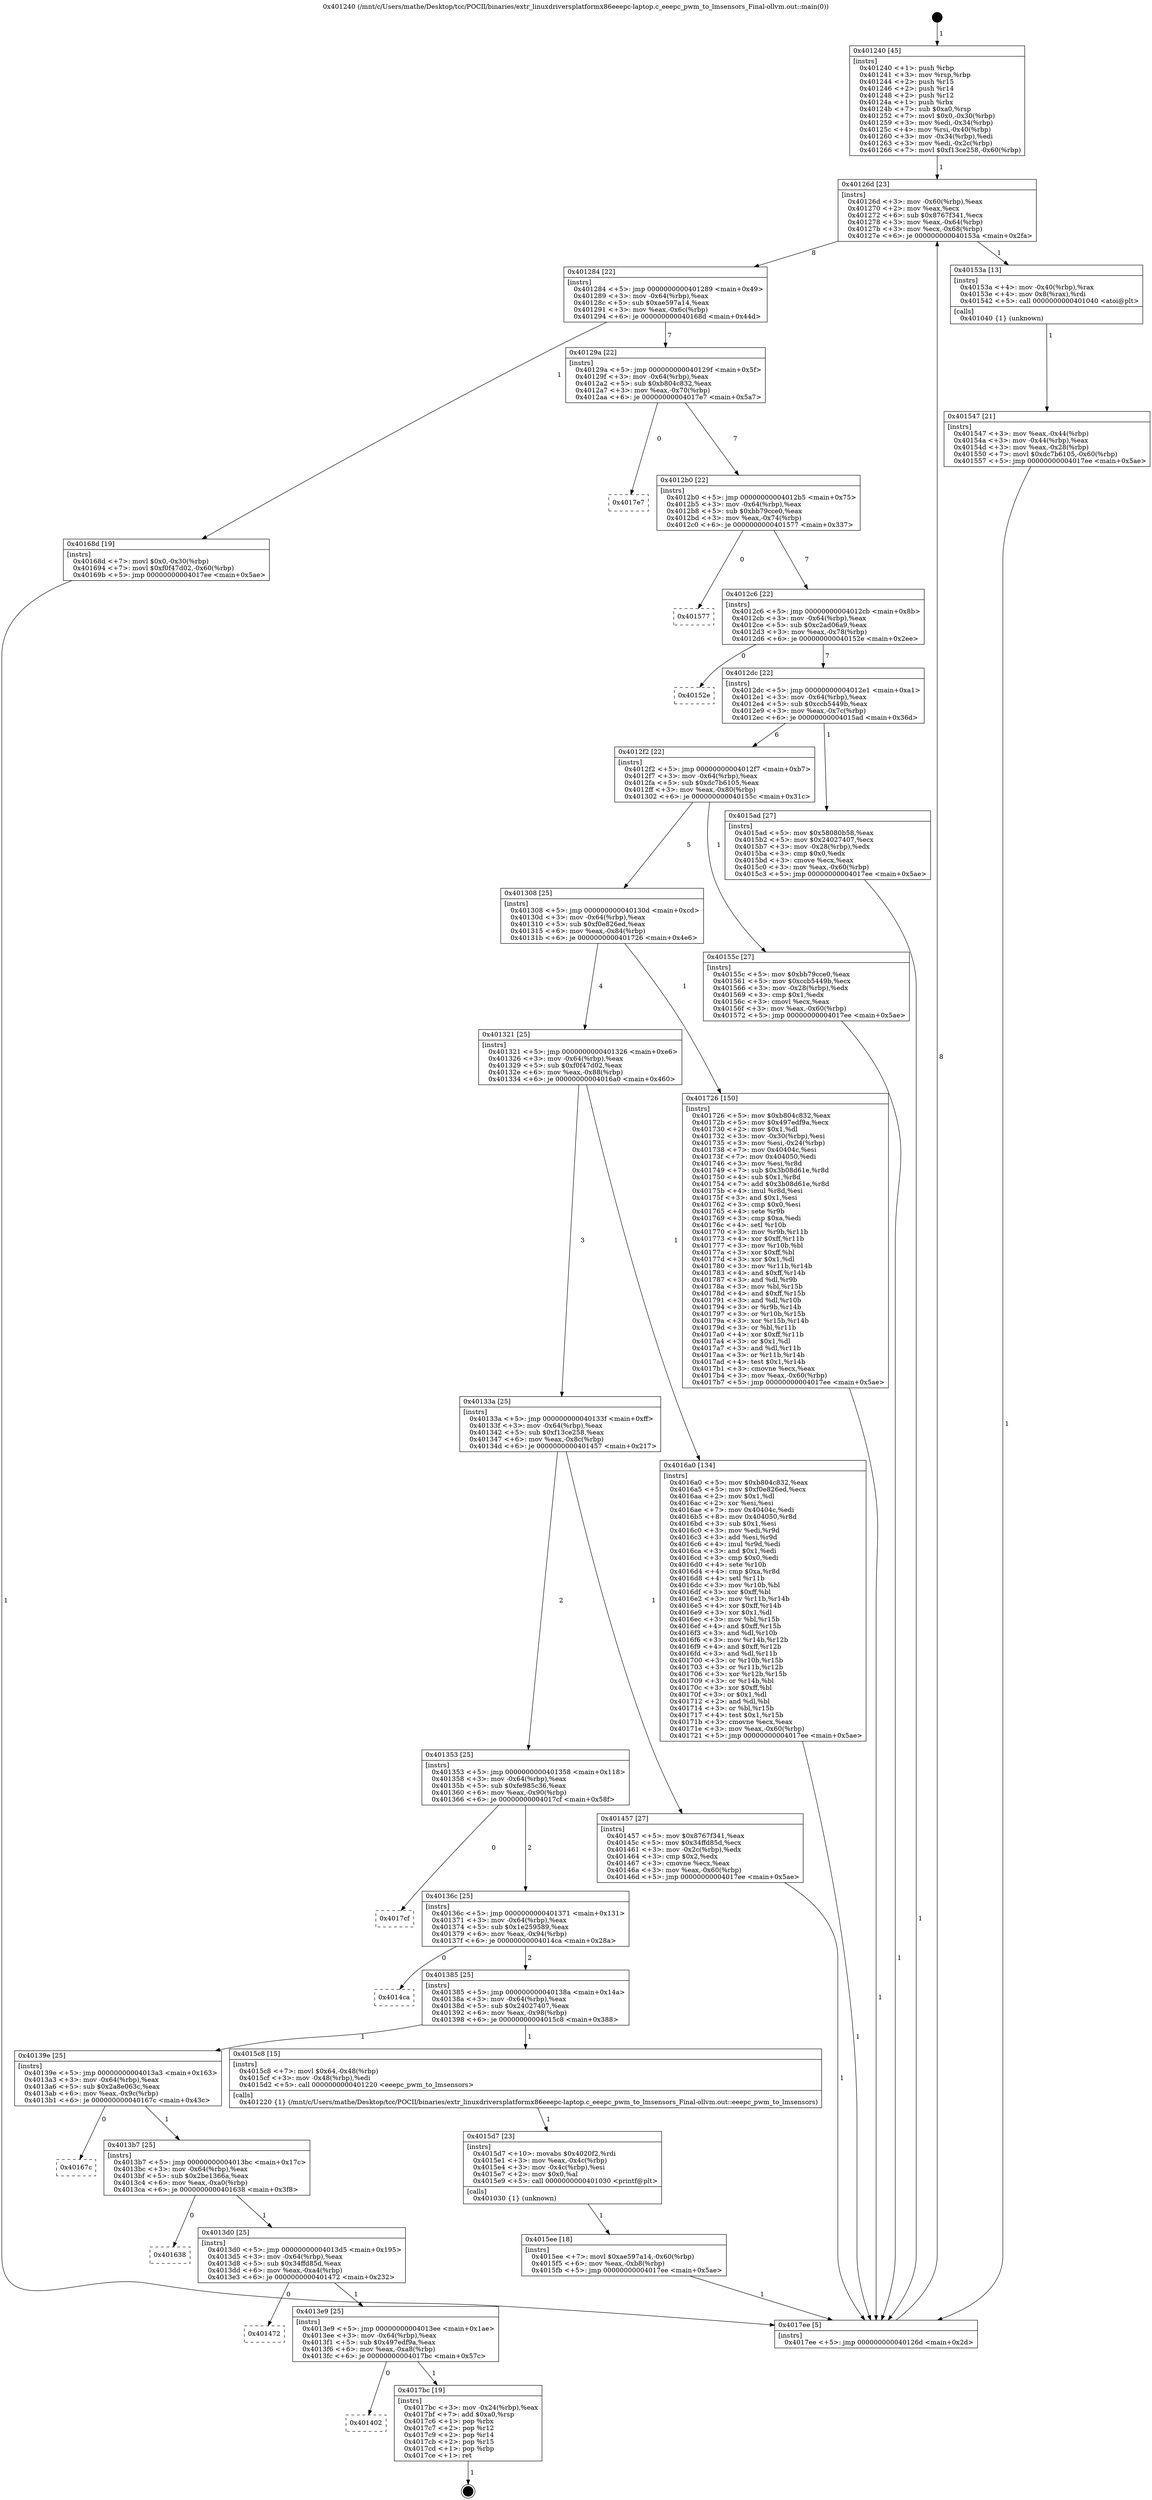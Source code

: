 digraph "0x401240" {
  label = "0x401240 (/mnt/c/Users/mathe/Desktop/tcc/POCII/binaries/extr_linuxdriversplatformx86eeepc-laptop.c_eeepc_pwm_to_lmsensors_Final-ollvm.out::main(0))"
  labelloc = "t"
  node[shape=record]

  Entry [label="",width=0.3,height=0.3,shape=circle,fillcolor=black,style=filled]
  "0x40126d" [label="{
     0x40126d [23]\l
     | [instrs]\l
     &nbsp;&nbsp;0x40126d \<+3\>: mov -0x60(%rbp),%eax\l
     &nbsp;&nbsp;0x401270 \<+2\>: mov %eax,%ecx\l
     &nbsp;&nbsp;0x401272 \<+6\>: sub $0x8767f341,%ecx\l
     &nbsp;&nbsp;0x401278 \<+3\>: mov %eax,-0x64(%rbp)\l
     &nbsp;&nbsp;0x40127b \<+3\>: mov %ecx,-0x68(%rbp)\l
     &nbsp;&nbsp;0x40127e \<+6\>: je 000000000040153a \<main+0x2fa\>\l
  }"]
  "0x40153a" [label="{
     0x40153a [13]\l
     | [instrs]\l
     &nbsp;&nbsp;0x40153a \<+4\>: mov -0x40(%rbp),%rax\l
     &nbsp;&nbsp;0x40153e \<+4\>: mov 0x8(%rax),%rdi\l
     &nbsp;&nbsp;0x401542 \<+5\>: call 0000000000401040 \<atoi@plt\>\l
     | [calls]\l
     &nbsp;&nbsp;0x401040 \{1\} (unknown)\l
  }"]
  "0x401284" [label="{
     0x401284 [22]\l
     | [instrs]\l
     &nbsp;&nbsp;0x401284 \<+5\>: jmp 0000000000401289 \<main+0x49\>\l
     &nbsp;&nbsp;0x401289 \<+3\>: mov -0x64(%rbp),%eax\l
     &nbsp;&nbsp;0x40128c \<+5\>: sub $0xae597a14,%eax\l
     &nbsp;&nbsp;0x401291 \<+3\>: mov %eax,-0x6c(%rbp)\l
     &nbsp;&nbsp;0x401294 \<+6\>: je 000000000040168d \<main+0x44d\>\l
  }"]
  Exit [label="",width=0.3,height=0.3,shape=circle,fillcolor=black,style=filled,peripheries=2]
  "0x40168d" [label="{
     0x40168d [19]\l
     | [instrs]\l
     &nbsp;&nbsp;0x40168d \<+7\>: movl $0x0,-0x30(%rbp)\l
     &nbsp;&nbsp;0x401694 \<+7\>: movl $0xf0f47d02,-0x60(%rbp)\l
     &nbsp;&nbsp;0x40169b \<+5\>: jmp 00000000004017ee \<main+0x5ae\>\l
  }"]
  "0x40129a" [label="{
     0x40129a [22]\l
     | [instrs]\l
     &nbsp;&nbsp;0x40129a \<+5\>: jmp 000000000040129f \<main+0x5f\>\l
     &nbsp;&nbsp;0x40129f \<+3\>: mov -0x64(%rbp),%eax\l
     &nbsp;&nbsp;0x4012a2 \<+5\>: sub $0xb804c832,%eax\l
     &nbsp;&nbsp;0x4012a7 \<+3\>: mov %eax,-0x70(%rbp)\l
     &nbsp;&nbsp;0x4012aa \<+6\>: je 00000000004017e7 \<main+0x5a7\>\l
  }"]
  "0x401402" [label="{
     0x401402\l
  }", style=dashed]
  "0x4017e7" [label="{
     0x4017e7\l
  }", style=dashed]
  "0x4012b0" [label="{
     0x4012b0 [22]\l
     | [instrs]\l
     &nbsp;&nbsp;0x4012b0 \<+5\>: jmp 00000000004012b5 \<main+0x75\>\l
     &nbsp;&nbsp;0x4012b5 \<+3\>: mov -0x64(%rbp),%eax\l
     &nbsp;&nbsp;0x4012b8 \<+5\>: sub $0xbb79cce0,%eax\l
     &nbsp;&nbsp;0x4012bd \<+3\>: mov %eax,-0x74(%rbp)\l
     &nbsp;&nbsp;0x4012c0 \<+6\>: je 0000000000401577 \<main+0x337\>\l
  }"]
  "0x4017bc" [label="{
     0x4017bc [19]\l
     | [instrs]\l
     &nbsp;&nbsp;0x4017bc \<+3\>: mov -0x24(%rbp),%eax\l
     &nbsp;&nbsp;0x4017bf \<+7\>: add $0xa0,%rsp\l
     &nbsp;&nbsp;0x4017c6 \<+1\>: pop %rbx\l
     &nbsp;&nbsp;0x4017c7 \<+2\>: pop %r12\l
     &nbsp;&nbsp;0x4017c9 \<+2\>: pop %r14\l
     &nbsp;&nbsp;0x4017cb \<+2\>: pop %r15\l
     &nbsp;&nbsp;0x4017cd \<+1\>: pop %rbp\l
     &nbsp;&nbsp;0x4017ce \<+1\>: ret\l
  }"]
  "0x401577" [label="{
     0x401577\l
  }", style=dashed]
  "0x4012c6" [label="{
     0x4012c6 [22]\l
     | [instrs]\l
     &nbsp;&nbsp;0x4012c6 \<+5\>: jmp 00000000004012cb \<main+0x8b\>\l
     &nbsp;&nbsp;0x4012cb \<+3\>: mov -0x64(%rbp),%eax\l
     &nbsp;&nbsp;0x4012ce \<+5\>: sub $0xc2ad06a9,%eax\l
     &nbsp;&nbsp;0x4012d3 \<+3\>: mov %eax,-0x78(%rbp)\l
     &nbsp;&nbsp;0x4012d6 \<+6\>: je 000000000040152e \<main+0x2ee\>\l
  }"]
  "0x4013e9" [label="{
     0x4013e9 [25]\l
     | [instrs]\l
     &nbsp;&nbsp;0x4013e9 \<+5\>: jmp 00000000004013ee \<main+0x1ae\>\l
     &nbsp;&nbsp;0x4013ee \<+3\>: mov -0x64(%rbp),%eax\l
     &nbsp;&nbsp;0x4013f1 \<+5\>: sub $0x497edf9a,%eax\l
     &nbsp;&nbsp;0x4013f6 \<+6\>: mov %eax,-0xa8(%rbp)\l
     &nbsp;&nbsp;0x4013fc \<+6\>: je 00000000004017bc \<main+0x57c\>\l
  }"]
  "0x40152e" [label="{
     0x40152e\l
  }", style=dashed]
  "0x4012dc" [label="{
     0x4012dc [22]\l
     | [instrs]\l
     &nbsp;&nbsp;0x4012dc \<+5\>: jmp 00000000004012e1 \<main+0xa1\>\l
     &nbsp;&nbsp;0x4012e1 \<+3\>: mov -0x64(%rbp),%eax\l
     &nbsp;&nbsp;0x4012e4 \<+5\>: sub $0xccb5449b,%eax\l
     &nbsp;&nbsp;0x4012e9 \<+3\>: mov %eax,-0x7c(%rbp)\l
     &nbsp;&nbsp;0x4012ec \<+6\>: je 00000000004015ad \<main+0x36d\>\l
  }"]
  "0x401472" [label="{
     0x401472\l
  }", style=dashed]
  "0x4015ad" [label="{
     0x4015ad [27]\l
     | [instrs]\l
     &nbsp;&nbsp;0x4015ad \<+5\>: mov $0x58080b58,%eax\l
     &nbsp;&nbsp;0x4015b2 \<+5\>: mov $0x24027407,%ecx\l
     &nbsp;&nbsp;0x4015b7 \<+3\>: mov -0x28(%rbp),%edx\l
     &nbsp;&nbsp;0x4015ba \<+3\>: cmp $0x0,%edx\l
     &nbsp;&nbsp;0x4015bd \<+3\>: cmove %ecx,%eax\l
     &nbsp;&nbsp;0x4015c0 \<+3\>: mov %eax,-0x60(%rbp)\l
     &nbsp;&nbsp;0x4015c3 \<+5\>: jmp 00000000004017ee \<main+0x5ae\>\l
  }"]
  "0x4012f2" [label="{
     0x4012f2 [22]\l
     | [instrs]\l
     &nbsp;&nbsp;0x4012f2 \<+5\>: jmp 00000000004012f7 \<main+0xb7\>\l
     &nbsp;&nbsp;0x4012f7 \<+3\>: mov -0x64(%rbp),%eax\l
     &nbsp;&nbsp;0x4012fa \<+5\>: sub $0xdc7b6105,%eax\l
     &nbsp;&nbsp;0x4012ff \<+3\>: mov %eax,-0x80(%rbp)\l
     &nbsp;&nbsp;0x401302 \<+6\>: je 000000000040155c \<main+0x31c\>\l
  }"]
  "0x4013d0" [label="{
     0x4013d0 [25]\l
     | [instrs]\l
     &nbsp;&nbsp;0x4013d0 \<+5\>: jmp 00000000004013d5 \<main+0x195\>\l
     &nbsp;&nbsp;0x4013d5 \<+3\>: mov -0x64(%rbp),%eax\l
     &nbsp;&nbsp;0x4013d8 \<+5\>: sub $0x34ffd85d,%eax\l
     &nbsp;&nbsp;0x4013dd \<+6\>: mov %eax,-0xa4(%rbp)\l
     &nbsp;&nbsp;0x4013e3 \<+6\>: je 0000000000401472 \<main+0x232\>\l
  }"]
  "0x40155c" [label="{
     0x40155c [27]\l
     | [instrs]\l
     &nbsp;&nbsp;0x40155c \<+5\>: mov $0xbb79cce0,%eax\l
     &nbsp;&nbsp;0x401561 \<+5\>: mov $0xccb5449b,%ecx\l
     &nbsp;&nbsp;0x401566 \<+3\>: mov -0x28(%rbp),%edx\l
     &nbsp;&nbsp;0x401569 \<+3\>: cmp $0x1,%edx\l
     &nbsp;&nbsp;0x40156c \<+3\>: cmovl %ecx,%eax\l
     &nbsp;&nbsp;0x40156f \<+3\>: mov %eax,-0x60(%rbp)\l
     &nbsp;&nbsp;0x401572 \<+5\>: jmp 00000000004017ee \<main+0x5ae\>\l
  }"]
  "0x401308" [label="{
     0x401308 [25]\l
     | [instrs]\l
     &nbsp;&nbsp;0x401308 \<+5\>: jmp 000000000040130d \<main+0xcd\>\l
     &nbsp;&nbsp;0x40130d \<+3\>: mov -0x64(%rbp),%eax\l
     &nbsp;&nbsp;0x401310 \<+5\>: sub $0xf0e826ed,%eax\l
     &nbsp;&nbsp;0x401315 \<+6\>: mov %eax,-0x84(%rbp)\l
     &nbsp;&nbsp;0x40131b \<+6\>: je 0000000000401726 \<main+0x4e6\>\l
  }"]
  "0x401638" [label="{
     0x401638\l
  }", style=dashed]
  "0x401726" [label="{
     0x401726 [150]\l
     | [instrs]\l
     &nbsp;&nbsp;0x401726 \<+5\>: mov $0xb804c832,%eax\l
     &nbsp;&nbsp;0x40172b \<+5\>: mov $0x497edf9a,%ecx\l
     &nbsp;&nbsp;0x401730 \<+2\>: mov $0x1,%dl\l
     &nbsp;&nbsp;0x401732 \<+3\>: mov -0x30(%rbp),%esi\l
     &nbsp;&nbsp;0x401735 \<+3\>: mov %esi,-0x24(%rbp)\l
     &nbsp;&nbsp;0x401738 \<+7\>: mov 0x40404c,%esi\l
     &nbsp;&nbsp;0x40173f \<+7\>: mov 0x404050,%edi\l
     &nbsp;&nbsp;0x401746 \<+3\>: mov %esi,%r8d\l
     &nbsp;&nbsp;0x401749 \<+7\>: sub $0x3b08d61e,%r8d\l
     &nbsp;&nbsp;0x401750 \<+4\>: sub $0x1,%r8d\l
     &nbsp;&nbsp;0x401754 \<+7\>: add $0x3b08d61e,%r8d\l
     &nbsp;&nbsp;0x40175b \<+4\>: imul %r8d,%esi\l
     &nbsp;&nbsp;0x40175f \<+3\>: and $0x1,%esi\l
     &nbsp;&nbsp;0x401762 \<+3\>: cmp $0x0,%esi\l
     &nbsp;&nbsp;0x401765 \<+4\>: sete %r9b\l
     &nbsp;&nbsp;0x401769 \<+3\>: cmp $0xa,%edi\l
     &nbsp;&nbsp;0x40176c \<+4\>: setl %r10b\l
     &nbsp;&nbsp;0x401770 \<+3\>: mov %r9b,%r11b\l
     &nbsp;&nbsp;0x401773 \<+4\>: xor $0xff,%r11b\l
     &nbsp;&nbsp;0x401777 \<+3\>: mov %r10b,%bl\l
     &nbsp;&nbsp;0x40177a \<+3\>: xor $0xff,%bl\l
     &nbsp;&nbsp;0x40177d \<+3\>: xor $0x1,%dl\l
     &nbsp;&nbsp;0x401780 \<+3\>: mov %r11b,%r14b\l
     &nbsp;&nbsp;0x401783 \<+4\>: and $0xff,%r14b\l
     &nbsp;&nbsp;0x401787 \<+3\>: and %dl,%r9b\l
     &nbsp;&nbsp;0x40178a \<+3\>: mov %bl,%r15b\l
     &nbsp;&nbsp;0x40178d \<+4\>: and $0xff,%r15b\l
     &nbsp;&nbsp;0x401791 \<+3\>: and %dl,%r10b\l
     &nbsp;&nbsp;0x401794 \<+3\>: or %r9b,%r14b\l
     &nbsp;&nbsp;0x401797 \<+3\>: or %r10b,%r15b\l
     &nbsp;&nbsp;0x40179a \<+3\>: xor %r15b,%r14b\l
     &nbsp;&nbsp;0x40179d \<+3\>: or %bl,%r11b\l
     &nbsp;&nbsp;0x4017a0 \<+4\>: xor $0xff,%r11b\l
     &nbsp;&nbsp;0x4017a4 \<+3\>: or $0x1,%dl\l
     &nbsp;&nbsp;0x4017a7 \<+3\>: and %dl,%r11b\l
     &nbsp;&nbsp;0x4017aa \<+3\>: or %r11b,%r14b\l
     &nbsp;&nbsp;0x4017ad \<+4\>: test $0x1,%r14b\l
     &nbsp;&nbsp;0x4017b1 \<+3\>: cmovne %ecx,%eax\l
     &nbsp;&nbsp;0x4017b4 \<+3\>: mov %eax,-0x60(%rbp)\l
     &nbsp;&nbsp;0x4017b7 \<+5\>: jmp 00000000004017ee \<main+0x5ae\>\l
  }"]
  "0x401321" [label="{
     0x401321 [25]\l
     | [instrs]\l
     &nbsp;&nbsp;0x401321 \<+5\>: jmp 0000000000401326 \<main+0xe6\>\l
     &nbsp;&nbsp;0x401326 \<+3\>: mov -0x64(%rbp),%eax\l
     &nbsp;&nbsp;0x401329 \<+5\>: sub $0xf0f47d02,%eax\l
     &nbsp;&nbsp;0x40132e \<+6\>: mov %eax,-0x88(%rbp)\l
     &nbsp;&nbsp;0x401334 \<+6\>: je 00000000004016a0 \<main+0x460\>\l
  }"]
  "0x4013b7" [label="{
     0x4013b7 [25]\l
     | [instrs]\l
     &nbsp;&nbsp;0x4013b7 \<+5\>: jmp 00000000004013bc \<main+0x17c\>\l
     &nbsp;&nbsp;0x4013bc \<+3\>: mov -0x64(%rbp),%eax\l
     &nbsp;&nbsp;0x4013bf \<+5\>: sub $0x2be1366a,%eax\l
     &nbsp;&nbsp;0x4013c4 \<+6\>: mov %eax,-0xa0(%rbp)\l
     &nbsp;&nbsp;0x4013ca \<+6\>: je 0000000000401638 \<main+0x3f8\>\l
  }"]
  "0x4016a0" [label="{
     0x4016a0 [134]\l
     | [instrs]\l
     &nbsp;&nbsp;0x4016a0 \<+5\>: mov $0xb804c832,%eax\l
     &nbsp;&nbsp;0x4016a5 \<+5\>: mov $0xf0e826ed,%ecx\l
     &nbsp;&nbsp;0x4016aa \<+2\>: mov $0x1,%dl\l
     &nbsp;&nbsp;0x4016ac \<+2\>: xor %esi,%esi\l
     &nbsp;&nbsp;0x4016ae \<+7\>: mov 0x40404c,%edi\l
     &nbsp;&nbsp;0x4016b5 \<+8\>: mov 0x404050,%r8d\l
     &nbsp;&nbsp;0x4016bd \<+3\>: sub $0x1,%esi\l
     &nbsp;&nbsp;0x4016c0 \<+3\>: mov %edi,%r9d\l
     &nbsp;&nbsp;0x4016c3 \<+3\>: add %esi,%r9d\l
     &nbsp;&nbsp;0x4016c6 \<+4\>: imul %r9d,%edi\l
     &nbsp;&nbsp;0x4016ca \<+3\>: and $0x1,%edi\l
     &nbsp;&nbsp;0x4016cd \<+3\>: cmp $0x0,%edi\l
     &nbsp;&nbsp;0x4016d0 \<+4\>: sete %r10b\l
     &nbsp;&nbsp;0x4016d4 \<+4\>: cmp $0xa,%r8d\l
     &nbsp;&nbsp;0x4016d8 \<+4\>: setl %r11b\l
     &nbsp;&nbsp;0x4016dc \<+3\>: mov %r10b,%bl\l
     &nbsp;&nbsp;0x4016df \<+3\>: xor $0xff,%bl\l
     &nbsp;&nbsp;0x4016e2 \<+3\>: mov %r11b,%r14b\l
     &nbsp;&nbsp;0x4016e5 \<+4\>: xor $0xff,%r14b\l
     &nbsp;&nbsp;0x4016e9 \<+3\>: xor $0x1,%dl\l
     &nbsp;&nbsp;0x4016ec \<+3\>: mov %bl,%r15b\l
     &nbsp;&nbsp;0x4016ef \<+4\>: and $0xff,%r15b\l
     &nbsp;&nbsp;0x4016f3 \<+3\>: and %dl,%r10b\l
     &nbsp;&nbsp;0x4016f6 \<+3\>: mov %r14b,%r12b\l
     &nbsp;&nbsp;0x4016f9 \<+4\>: and $0xff,%r12b\l
     &nbsp;&nbsp;0x4016fd \<+3\>: and %dl,%r11b\l
     &nbsp;&nbsp;0x401700 \<+3\>: or %r10b,%r15b\l
     &nbsp;&nbsp;0x401703 \<+3\>: or %r11b,%r12b\l
     &nbsp;&nbsp;0x401706 \<+3\>: xor %r12b,%r15b\l
     &nbsp;&nbsp;0x401709 \<+3\>: or %r14b,%bl\l
     &nbsp;&nbsp;0x40170c \<+3\>: xor $0xff,%bl\l
     &nbsp;&nbsp;0x40170f \<+3\>: or $0x1,%dl\l
     &nbsp;&nbsp;0x401712 \<+2\>: and %dl,%bl\l
     &nbsp;&nbsp;0x401714 \<+3\>: or %bl,%r15b\l
     &nbsp;&nbsp;0x401717 \<+4\>: test $0x1,%r15b\l
     &nbsp;&nbsp;0x40171b \<+3\>: cmovne %ecx,%eax\l
     &nbsp;&nbsp;0x40171e \<+3\>: mov %eax,-0x60(%rbp)\l
     &nbsp;&nbsp;0x401721 \<+5\>: jmp 00000000004017ee \<main+0x5ae\>\l
  }"]
  "0x40133a" [label="{
     0x40133a [25]\l
     | [instrs]\l
     &nbsp;&nbsp;0x40133a \<+5\>: jmp 000000000040133f \<main+0xff\>\l
     &nbsp;&nbsp;0x40133f \<+3\>: mov -0x64(%rbp),%eax\l
     &nbsp;&nbsp;0x401342 \<+5\>: sub $0xf13ce258,%eax\l
     &nbsp;&nbsp;0x401347 \<+6\>: mov %eax,-0x8c(%rbp)\l
     &nbsp;&nbsp;0x40134d \<+6\>: je 0000000000401457 \<main+0x217\>\l
  }"]
  "0x40167c" [label="{
     0x40167c\l
  }", style=dashed]
  "0x401457" [label="{
     0x401457 [27]\l
     | [instrs]\l
     &nbsp;&nbsp;0x401457 \<+5\>: mov $0x8767f341,%eax\l
     &nbsp;&nbsp;0x40145c \<+5\>: mov $0x34ffd85d,%ecx\l
     &nbsp;&nbsp;0x401461 \<+3\>: mov -0x2c(%rbp),%edx\l
     &nbsp;&nbsp;0x401464 \<+3\>: cmp $0x2,%edx\l
     &nbsp;&nbsp;0x401467 \<+3\>: cmovne %ecx,%eax\l
     &nbsp;&nbsp;0x40146a \<+3\>: mov %eax,-0x60(%rbp)\l
     &nbsp;&nbsp;0x40146d \<+5\>: jmp 00000000004017ee \<main+0x5ae\>\l
  }"]
  "0x401353" [label="{
     0x401353 [25]\l
     | [instrs]\l
     &nbsp;&nbsp;0x401353 \<+5\>: jmp 0000000000401358 \<main+0x118\>\l
     &nbsp;&nbsp;0x401358 \<+3\>: mov -0x64(%rbp),%eax\l
     &nbsp;&nbsp;0x40135b \<+5\>: sub $0xfe985c36,%eax\l
     &nbsp;&nbsp;0x401360 \<+6\>: mov %eax,-0x90(%rbp)\l
     &nbsp;&nbsp;0x401366 \<+6\>: je 00000000004017cf \<main+0x58f\>\l
  }"]
  "0x4017ee" [label="{
     0x4017ee [5]\l
     | [instrs]\l
     &nbsp;&nbsp;0x4017ee \<+5\>: jmp 000000000040126d \<main+0x2d\>\l
  }"]
  "0x401240" [label="{
     0x401240 [45]\l
     | [instrs]\l
     &nbsp;&nbsp;0x401240 \<+1\>: push %rbp\l
     &nbsp;&nbsp;0x401241 \<+3\>: mov %rsp,%rbp\l
     &nbsp;&nbsp;0x401244 \<+2\>: push %r15\l
     &nbsp;&nbsp;0x401246 \<+2\>: push %r14\l
     &nbsp;&nbsp;0x401248 \<+2\>: push %r12\l
     &nbsp;&nbsp;0x40124a \<+1\>: push %rbx\l
     &nbsp;&nbsp;0x40124b \<+7\>: sub $0xa0,%rsp\l
     &nbsp;&nbsp;0x401252 \<+7\>: movl $0x0,-0x30(%rbp)\l
     &nbsp;&nbsp;0x401259 \<+3\>: mov %edi,-0x34(%rbp)\l
     &nbsp;&nbsp;0x40125c \<+4\>: mov %rsi,-0x40(%rbp)\l
     &nbsp;&nbsp;0x401260 \<+3\>: mov -0x34(%rbp),%edi\l
     &nbsp;&nbsp;0x401263 \<+3\>: mov %edi,-0x2c(%rbp)\l
     &nbsp;&nbsp;0x401266 \<+7\>: movl $0xf13ce258,-0x60(%rbp)\l
  }"]
  "0x401547" [label="{
     0x401547 [21]\l
     | [instrs]\l
     &nbsp;&nbsp;0x401547 \<+3\>: mov %eax,-0x44(%rbp)\l
     &nbsp;&nbsp;0x40154a \<+3\>: mov -0x44(%rbp),%eax\l
     &nbsp;&nbsp;0x40154d \<+3\>: mov %eax,-0x28(%rbp)\l
     &nbsp;&nbsp;0x401550 \<+7\>: movl $0xdc7b6105,-0x60(%rbp)\l
     &nbsp;&nbsp;0x401557 \<+5\>: jmp 00000000004017ee \<main+0x5ae\>\l
  }"]
  "0x4015ee" [label="{
     0x4015ee [18]\l
     | [instrs]\l
     &nbsp;&nbsp;0x4015ee \<+7\>: movl $0xae597a14,-0x60(%rbp)\l
     &nbsp;&nbsp;0x4015f5 \<+6\>: mov %eax,-0xb8(%rbp)\l
     &nbsp;&nbsp;0x4015fb \<+5\>: jmp 00000000004017ee \<main+0x5ae\>\l
  }"]
  "0x4017cf" [label="{
     0x4017cf\l
  }", style=dashed]
  "0x40136c" [label="{
     0x40136c [25]\l
     | [instrs]\l
     &nbsp;&nbsp;0x40136c \<+5\>: jmp 0000000000401371 \<main+0x131\>\l
     &nbsp;&nbsp;0x401371 \<+3\>: mov -0x64(%rbp),%eax\l
     &nbsp;&nbsp;0x401374 \<+5\>: sub $0x1e259589,%eax\l
     &nbsp;&nbsp;0x401379 \<+6\>: mov %eax,-0x94(%rbp)\l
     &nbsp;&nbsp;0x40137f \<+6\>: je 00000000004014ca \<main+0x28a\>\l
  }"]
  "0x4015d7" [label="{
     0x4015d7 [23]\l
     | [instrs]\l
     &nbsp;&nbsp;0x4015d7 \<+10\>: movabs $0x4020f2,%rdi\l
     &nbsp;&nbsp;0x4015e1 \<+3\>: mov %eax,-0x4c(%rbp)\l
     &nbsp;&nbsp;0x4015e4 \<+3\>: mov -0x4c(%rbp),%esi\l
     &nbsp;&nbsp;0x4015e7 \<+2\>: mov $0x0,%al\l
     &nbsp;&nbsp;0x4015e9 \<+5\>: call 0000000000401030 \<printf@plt\>\l
     | [calls]\l
     &nbsp;&nbsp;0x401030 \{1\} (unknown)\l
  }"]
  "0x4014ca" [label="{
     0x4014ca\l
  }", style=dashed]
  "0x401385" [label="{
     0x401385 [25]\l
     | [instrs]\l
     &nbsp;&nbsp;0x401385 \<+5\>: jmp 000000000040138a \<main+0x14a\>\l
     &nbsp;&nbsp;0x40138a \<+3\>: mov -0x64(%rbp),%eax\l
     &nbsp;&nbsp;0x40138d \<+5\>: sub $0x24027407,%eax\l
     &nbsp;&nbsp;0x401392 \<+6\>: mov %eax,-0x98(%rbp)\l
     &nbsp;&nbsp;0x401398 \<+6\>: je 00000000004015c8 \<main+0x388\>\l
  }"]
  "0x40139e" [label="{
     0x40139e [25]\l
     | [instrs]\l
     &nbsp;&nbsp;0x40139e \<+5\>: jmp 00000000004013a3 \<main+0x163\>\l
     &nbsp;&nbsp;0x4013a3 \<+3\>: mov -0x64(%rbp),%eax\l
     &nbsp;&nbsp;0x4013a6 \<+5\>: sub $0x2a8e063c,%eax\l
     &nbsp;&nbsp;0x4013ab \<+6\>: mov %eax,-0x9c(%rbp)\l
     &nbsp;&nbsp;0x4013b1 \<+6\>: je 000000000040167c \<main+0x43c\>\l
  }"]
  "0x4015c8" [label="{
     0x4015c8 [15]\l
     | [instrs]\l
     &nbsp;&nbsp;0x4015c8 \<+7\>: movl $0x64,-0x48(%rbp)\l
     &nbsp;&nbsp;0x4015cf \<+3\>: mov -0x48(%rbp),%edi\l
     &nbsp;&nbsp;0x4015d2 \<+5\>: call 0000000000401220 \<eeepc_pwm_to_lmsensors\>\l
     | [calls]\l
     &nbsp;&nbsp;0x401220 \{1\} (/mnt/c/Users/mathe/Desktop/tcc/POCII/binaries/extr_linuxdriversplatformx86eeepc-laptop.c_eeepc_pwm_to_lmsensors_Final-ollvm.out::eeepc_pwm_to_lmsensors)\l
  }"]
  Entry -> "0x401240" [label=" 1"]
  "0x40126d" -> "0x40153a" [label=" 1"]
  "0x40126d" -> "0x401284" [label=" 8"]
  "0x4017bc" -> Exit [label=" 1"]
  "0x401284" -> "0x40168d" [label=" 1"]
  "0x401284" -> "0x40129a" [label=" 7"]
  "0x4013e9" -> "0x401402" [label=" 0"]
  "0x40129a" -> "0x4017e7" [label=" 0"]
  "0x40129a" -> "0x4012b0" [label=" 7"]
  "0x4013e9" -> "0x4017bc" [label=" 1"]
  "0x4012b0" -> "0x401577" [label=" 0"]
  "0x4012b0" -> "0x4012c6" [label=" 7"]
  "0x4013d0" -> "0x4013e9" [label=" 1"]
  "0x4012c6" -> "0x40152e" [label=" 0"]
  "0x4012c6" -> "0x4012dc" [label=" 7"]
  "0x4013d0" -> "0x401472" [label=" 0"]
  "0x4012dc" -> "0x4015ad" [label=" 1"]
  "0x4012dc" -> "0x4012f2" [label=" 6"]
  "0x4013b7" -> "0x4013d0" [label=" 1"]
  "0x4012f2" -> "0x40155c" [label=" 1"]
  "0x4012f2" -> "0x401308" [label=" 5"]
  "0x4013b7" -> "0x401638" [label=" 0"]
  "0x401308" -> "0x401726" [label=" 1"]
  "0x401308" -> "0x401321" [label=" 4"]
  "0x40139e" -> "0x4013b7" [label=" 1"]
  "0x401321" -> "0x4016a0" [label=" 1"]
  "0x401321" -> "0x40133a" [label=" 3"]
  "0x40139e" -> "0x40167c" [label=" 0"]
  "0x40133a" -> "0x401457" [label=" 1"]
  "0x40133a" -> "0x401353" [label=" 2"]
  "0x401457" -> "0x4017ee" [label=" 1"]
  "0x401240" -> "0x40126d" [label=" 1"]
  "0x4017ee" -> "0x40126d" [label=" 8"]
  "0x40153a" -> "0x401547" [label=" 1"]
  "0x401547" -> "0x4017ee" [label=" 1"]
  "0x40155c" -> "0x4017ee" [label=" 1"]
  "0x4015ad" -> "0x4017ee" [label=" 1"]
  "0x401726" -> "0x4017ee" [label=" 1"]
  "0x401353" -> "0x4017cf" [label=" 0"]
  "0x401353" -> "0x40136c" [label=" 2"]
  "0x4016a0" -> "0x4017ee" [label=" 1"]
  "0x40136c" -> "0x4014ca" [label=" 0"]
  "0x40136c" -> "0x401385" [label=" 2"]
  "0x40168d" -> "0x4017ee" [label=" 1"]
  "0x401385" -> "0x4015c8" [label=" 1"]
  "0x401385" -> "0x40139e" [label=" 1"]
  "0x4015c8" -> "0x4015d7" [label=" 1"]
  "0x4015d7" -> "0x4015ee" [label=" 1"]
  "0x4015ee" -> "0x4017ee" [label=" 1"]
}
